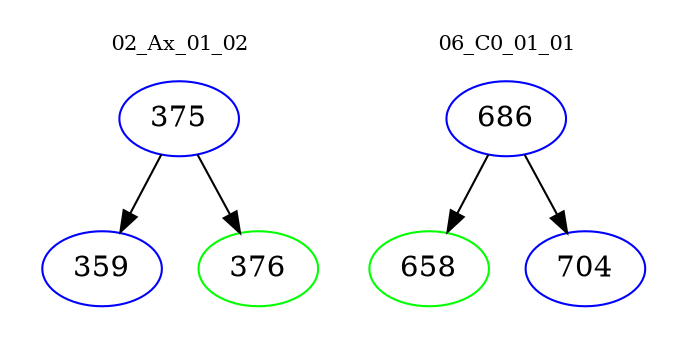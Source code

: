 digraph{
subgraph cluster_0 {
color = white
label = "02_Ax_01_02";
fontsize=10;
T0_375 [label="375", color="blue"]
T0_375 -> T0_359 [color="black"]
T0_359 [label="359", color="blue"]
T0_375 -> T0_376 [color="black"]
T0_376 [label="376", color="green"]
}
subgraph cluster_1 {
color = white
label = "06_C0_01_01";
fontsize=10;
T1_686 [label="686", color="blue"]
T1_686 -> T1_658 [color="black"]
T1_658 [label="658", color="green"]
T1_686 -> T1_704 [color="black"]
T1_704 [label="704", color="blue"]
}
}
